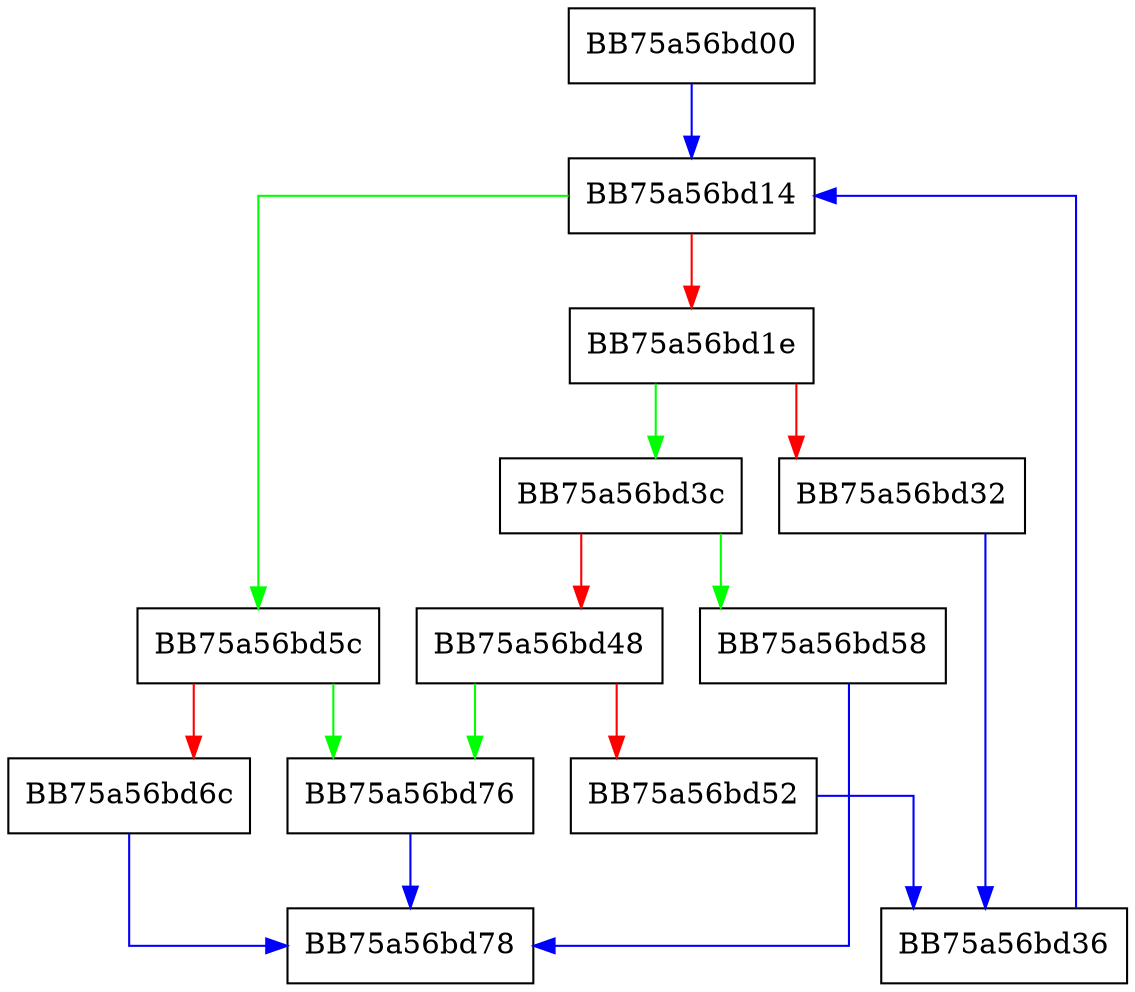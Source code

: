 digraph find_restart_any {
  node [shape="box"];
  graph [splines=ortho];
  BB75a56bd00 -> BB75a56bd14 [color="blue"];
  BB75a56bd14 -> BB75a56bd5c [color="green"];
  BB75a56bd14 -> BB75a56bd1e [color="red"];
  BB75a56bd1e -> BB75a56bd3c [color="green"];
  BB75a56bd1e -> BB75a56bd32 [color="red"];
  BB75a56bd32 -> BB75a56bd36 [color="blue"];
  BB75a56bd36 -> BB75a56bd14 [color="blue"];
  BB75a56bd3c -> BB75a56bd58 [color="green"];
  BB75a56bd3c -> BB75a56bd48 [color="red"];
  BB75a56bd48 -> BB75a56bd76 [color="green"];
  BB75a56bd48 -> BB75a56bd52 [color="red"];
  BB75a56bd52 -> BB75a56bd36 [color="blue"];
  BB75a56bd58 -> BB75a56bd78 [color="blue"];
  BB75a56bd5c -> BB75a56bd76 [color="green"];
  BB75a56bd5c -> BB75a56bd6c [color="red"];
  BB75a56bd6c -> BB75a56bd78 [color="blue"];
  BB75a56bd76 -> BB75a56bd78 [color="blue"];
}